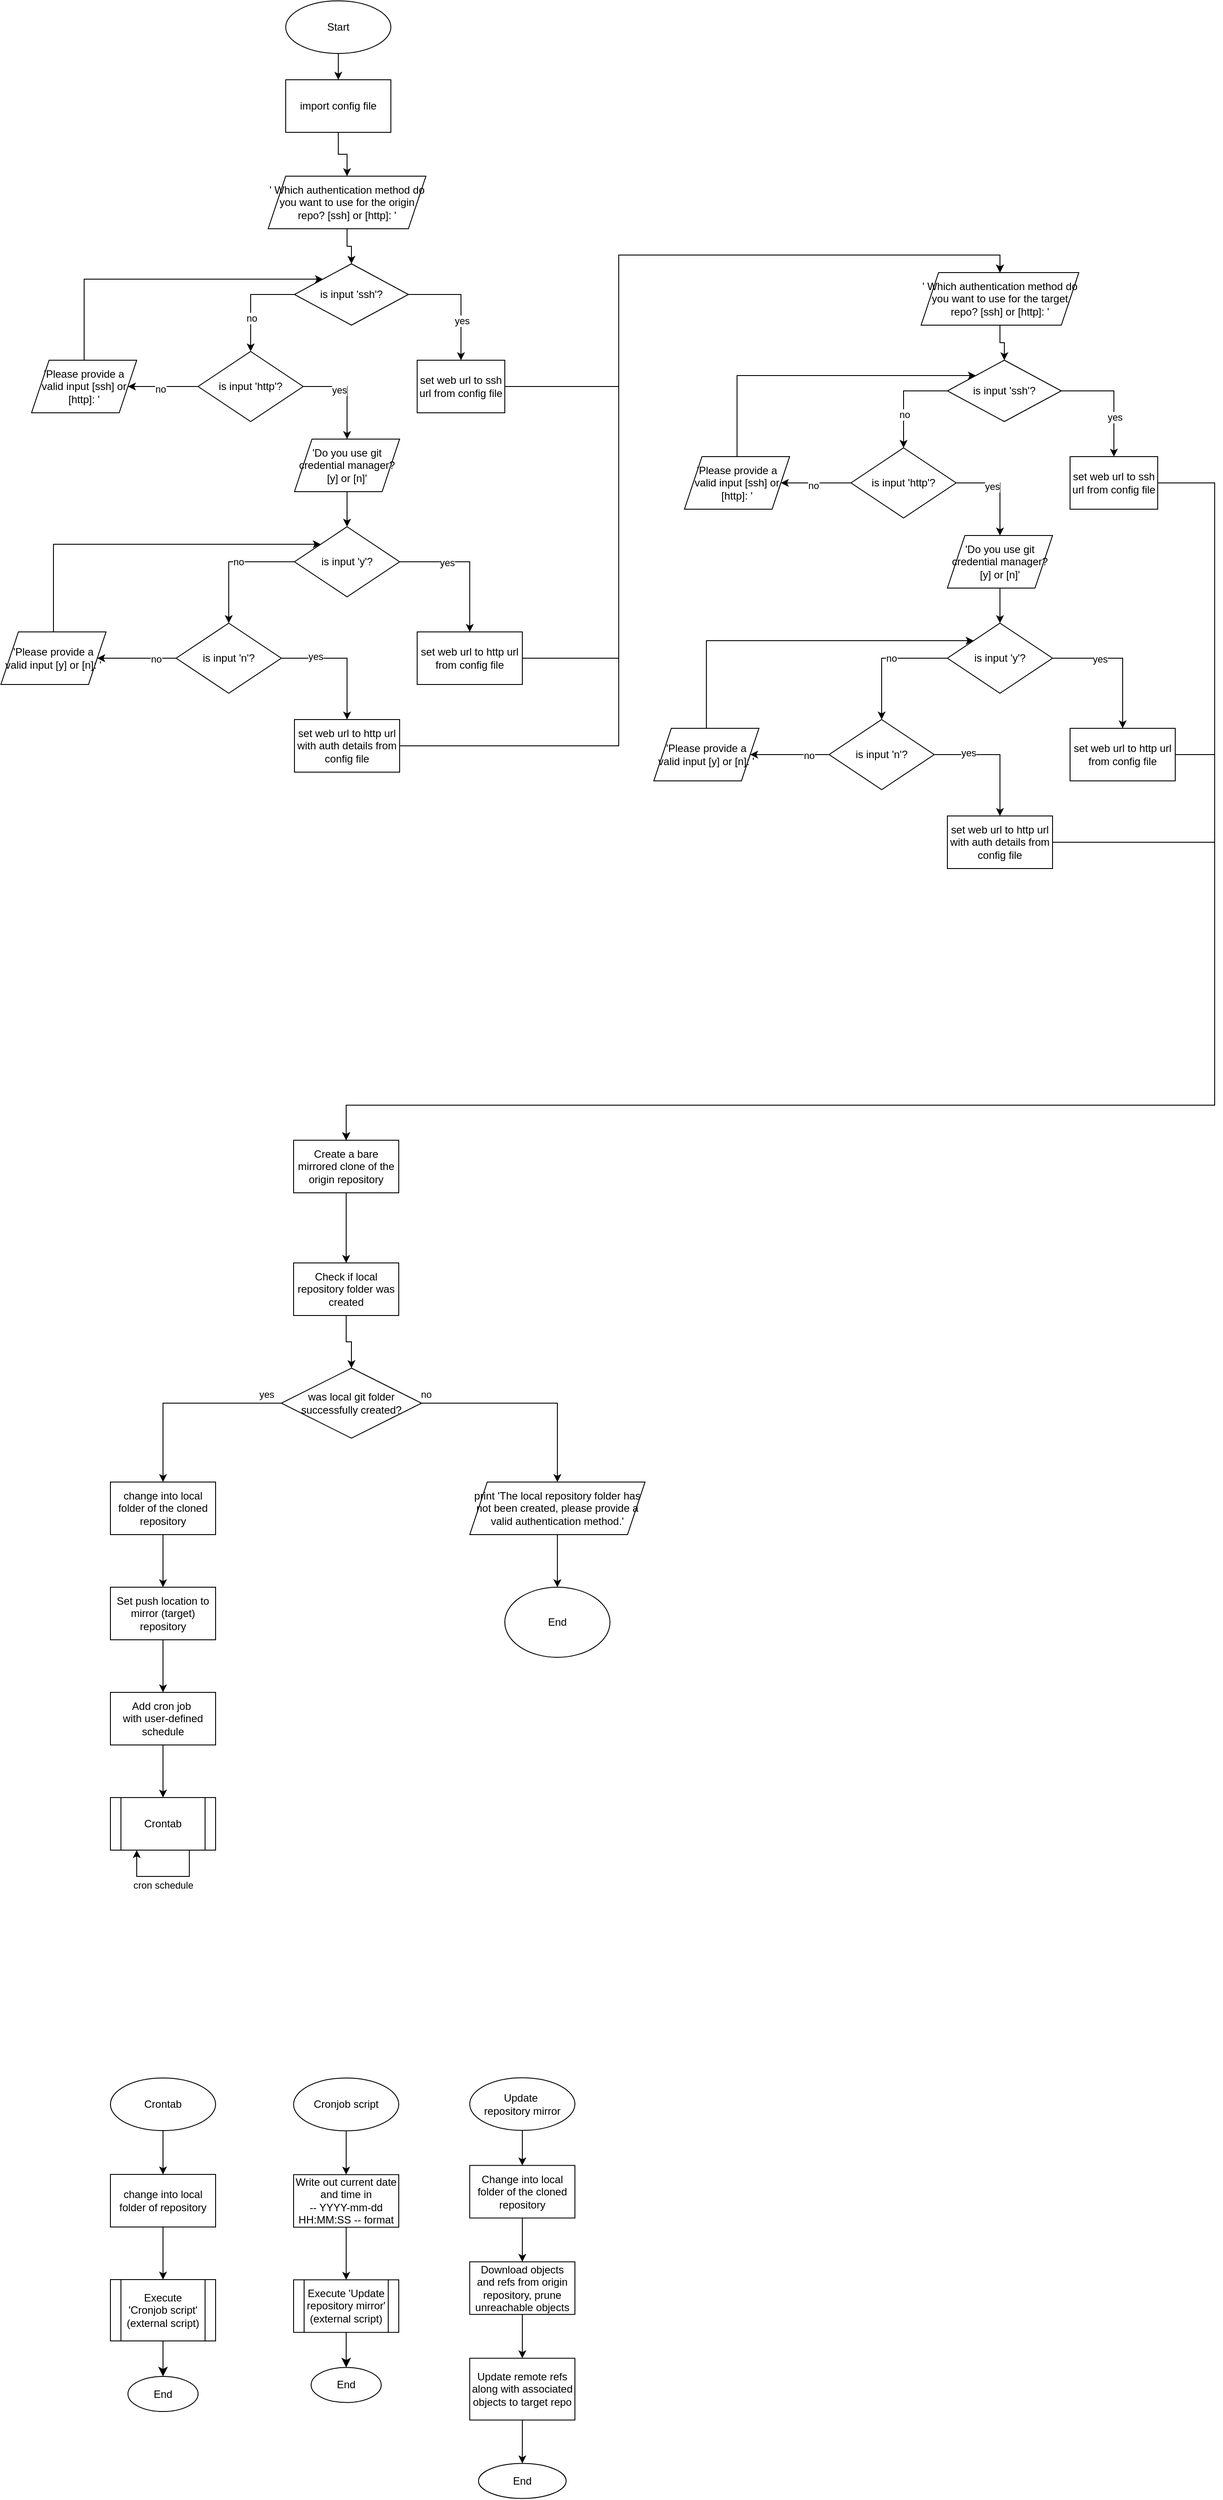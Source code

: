 <mxfile version="27.1.5">
  <diagram name="Page-1" id="1obYR7CRznuvn3wxZ2J3">
    <mxGraphModel dx="159" dy="668" grid="1" gridSize="10" guides="1" tooltips="1" connect="1" arrows="1" fold="1" page="1" pageScale="1" pageWidth="850" pageHeight="1100" math="0" shadow="0">
      <root>
        <mxCell id="0" />
        <mxCell id="1" parent="0" />
        <mxCell id="eQJna6UgWkJ4xnuHR7GS-49" value="" style="edgeStyle=orthogonalEdgeStyle;rounded=0;orthogonalLoop=1;jettySize=auto;html=1;" parent="1" source="v1fekIy8P3kQK3e0y9ms-1" target="eQJna6UgWkJ4xnuHR7GS-48" edge="1">
          <mxGeometry relative="1" as="geometry" />
        </mxCell>
        <mxCell id="v1fekIy8P3kQK3e0y9ms-1" value="Start" style="ellipse;whiteSpace=wrap;html=1;" parent="1" vertex="1">
          <mxGeometry x="1460" y="10" width="120" height="60" as="geometry" />
        </mxCell>
        <mxCell id="v1fekIy8P3kQK3e0y9ms-6" style="edgeStyle=orthogonalEdgeStyle;rounded=0;orthogonalLoop=1;jettySize=auto;html=1;entryX=0.5;entryY=0;entryDx=0;entryDy=0;" parent="1" source="v1fekIy8P3kQK3e0y9ms-7" target="v1fekIy8P3kQK3e0y9ms-44" edge="1">
          <mxGeometry relative="1" as="geometry">
            <mxPoint x="1730" y="2699.75" as="targetPoint" />
          </mxGeometry>
        </mxCell>
        <mxCell id="v1fekIy8P3kQK3e0y9ms-7" value="&lt;div&gt;Download objects&lt;/div&gt;&lt;div&gt;and refs from origin repository, prune unreachable objects&lt;/div&gt;" style="rounded=0;whiteSpace=wrap;html=1;" parent="1" vertex="1">
          <mxGeometry x="1670" y="2589.75" width="120" height="60" as="geometry" />
        </mxCell>
        <mxCell id="v1fekIy8P3kQK3e0y9ms-20" style="edgeStyle=orthogonalEdgeStyle;rounded=0;orthogonalLoop=1;jettySize=auto;html=1;exitX=1;exitY=0.5;exitDx=0;exitDy=0;entryX=0.5;entryY=0;entryDx=0;entryDy=0;" parent="1" source="v1fekIy8P3kQK3e0y9ms-24" target="eQJna6UgWkJ4xnuHR7GS-114" edge="1">
          <mxGeometry relative="1" as="geometry">
            <Array as="points">
              <mxPoint x="1770" y="1610" />
            </Array>
            <mxPoint x="1735" y="1680" as="targetPoint" />
          </mxGeometry>
        </mxCell>
        <mxCell id="v1fekIy8P3kQK3e0y9ms-21" value="no" style="edgeLabel;html=1;align=center;verticalAlign=middle;resizable=0;points=[];" parent="v1fekIy8P3kQK3e0y9ms-20" vertex="1" connectable="0">
          <mxGeometry x="0.183" y="-1" relative="1" as="geometry">
            <mxPoint x="-140" y="-11" as="offset" />
          </mxGeometry>
        </mxCell>
        <mxCell id="v1fekIy8P3kQK3e0y9ms-68" value="" style="edgeStyle=orthogonalEdgeStyle;rounded=0;orthogonalLoop=1;jettySize=auto;html=1;" parent="1" source="v1fekIy8P3kQK3e0y9ms-24" target="v1fekIy8P3kQK3e0y9ms-41" edge="1">
          <mxGeometry relative="1" as="geometry" />
        </mxCell>
        <mxCell id="eQJna6UgWkJ4xnuHR7GS-113" value="yes" style="edgeLabel;html=1;align=center;verticalAlign=middle;resizable=0;points=[];" parent="v1fekIy8P3kQK3e0y9ms-68" vertex="1" connectable="0">
          <mxGeometry x="-0.844" y="-2" relative="1" as="geometry">
            <mxPoint y="-8" as="offset" />
          </mxGeometry>
        </mxCell>
        <mxCell id="v1fekIy8P3kQK3e0y9ms-24" value="was local git folder successfully created?" style="rhombus;whiteSpace=wrap;html=1;" parent="1" vertex="1">
          <mxGeometry x="1455" y="1570" width="160" height="80" as="geometry" />
        </mxCell>
        <mxCell id="v1fekIy8P3kQK3e0y9ms-88" value="" style="edgeStyle=orthogonalEdgeStyle;rounded=0;orthogonalLoop=1;jettySize=auto;html=1;" parent="1" source="v1fekIy8P3kQK3e0y9ms-38" target="v1fekIy8P3kQK3e0y9ms-87" edge="1">
          <mxGeometry relative="1" as="geometry" />
        </mxCell>
        <mxCell id="v1fekIy8P3kQK3e0y9ms-38" value="Set push location to mirror (target) repository" style="rounded=0;whiteSpace=wrap;html=1;" parent="1" vertex="1">
          <mxGeometry x="1260" y="1820" width="120" height="60" as="geometry" />
        </mxCell>
        <mxCell id="v1fekIy8P3kQK3e0y9ms-40" style="edgeStyle=orthogonalEdgeStyle;rounded=0;orthogonalLoop=1;jettySize=auto;html=1;entryX=0.5;entryY=0;entryDx=0;entryDy=0;" parent="1" source="v1fekIy8P3kQK3e0y9ms-41" target="v1fekIy8P3kQK3e0y9ms-38" edge="1">
          <mxGeometry relative="1" as="geometry" />
        </mxCell>
        <mxCell id="v1fekIy8P3kQK3e0y9ms-41" value="change into local folder of the cloned repository" style="rounded=0;whiteSpace=wrap;html=1;" parent="1" vertex="1">
          <mxGeometry x="1260" y="1700" width="120" height="60" as="geometry" />
        </mxCell>
        <mxCell id="eQJna6UgWkJ4xnuHR7GS-135" value="" style="edgeStyle=orthogonalEdgeStyle;rounded=0;orthogonalLoop=1;jettySize=auto;html=1;" parent="1" source="v1fekIy8P3kQK3e0y9ms-44" target="v1fekIy8P3kQK3e0y9ms-98" edge="1">
          <mxGeometry relative="1" as="geometry" />
        </mxCell>
        <mxCell id="v1fekIy8P3kQK3e0y9ms-44" value="Update remote refs along with associated objects to target repo" style="rounded=0;whiteSpace=wrap;html=1;" parent="1" vertex="1">
          <mxGeometry x="1670" y="2699.75" width="120" height="70.5" as="geometry" />
        </mxCell>
        <mxCell id="v1fekIy8P3kQK3e0y9ms-54" value="End" style="ellipse;whiteSpace=wrap;html=1;" parent="1" vertex="1">
          <mxGeometry x="1710" y="1820" width="120" height="80" as="geometry" />
        </mxCell>
        <mxCell id="eQJna6UgWkJ4xnuHR7GS-109" style="edgeStyle=orthogonalEdgeStyle;rounded=0;orthogonalLoop=1;jettySize=auto;html=1;entryX=0.5;entryY=0;entryDx=0;entryDy=0;" parent="1" source="v1fekIy8P3kQK3e0y9ms-57" target="eQJna6UgWkJ4xnuHR7GS-108" edge="1">
          <mxGeometry relative="1" as="geometry" />
        </mxCell>
        <mxCell id="v1fekIy8P3kQK3e0y9ms-57" value="Create a bare mirrored clone of the origin repository" style="rounded=0;whiteSpace=wrap;html=1;" parent="1" vertex="1">
          <mxGeometry x="1469" y="1310" width="120" height="60" as="geometry" />
        </mxCell>
        <mxCell id="v1fekIy8P3kQK3e0y9ms-92" value="" style="edgeStyle=orthogonalEdgeStyle;rounded=0;orthogonalLoop=1;jettySize=auto;html=1;" parent="1" source="v1fekIy8P3kQK3e0y9ms-87" target="v1fekIy8P3kQK3e0y9ms-89" edge="1">
          <mxGeometry relative="1" as="geometry" />
        </mxCell>
        <mxCell id="v1fekIy8P3kQK3e0y9ms-87" value="&lt;div&gt;Add cron job&amp;nbsp;&lt;/div&gt;&lt;div&gt;with user-defined schedule&lt;/div&gt;" style="rounded=0;whiteSpace=wrap;html=1;" parent="1" vertex="1">
          <mxGeometry x="1260" y="1940" width="120" height="60" as="geometry" />
        </mxCell>
        <mxCell id="v1fekIy8P3kQK3e0y9ms-89" value="Crontab" style="shape=process;whiteSpace=wrap;html=1;backgroundOutline=1;" parent="1" vertex="1">
          <mxGeometry x="1260" y="2060" width="120" height="60" as="geometry" />
        </mxCell>
        <mxCell id="v1fekIy8P3kQK3e0y9ms-104" value="" style="edgeStyle=orthogonalEdgeStyle;rounded=0;orthogonalLoop=1;jettySize=auto;html=1;" parent="1" source="v1fekIy8P3kQK3e0y9ms-90" target="v1fekIy8P3kQK3e0y9ms-103" edge="1">
          <mxGeometry relative="1" as="geometry" />
        </mxCell>
        <mxCell id="v1fekIy8P3kQK3e0y9ms-90" value="Crontab" style="ellipse;whiteSpace=wrap;html=1;" parent="1" vertex="1">
          <mxGeometry x="1260" y="2380" width="120" height="60" as="geometry" />
        </mxCell>
        <mxCell id="v1fekIy8P3kQK3e0y9ms-96" style="edgeStyle=orthogonalEdgeStyle;rounded=0;orthogonalLoop=1;jettySize=auto;html=1;entryX=0.25;entryY=1;entryDx=0;entryDy=0;exitX=0.75;exitY=1;exitDx=0;exitDy=0;" parent="1" source="v1fekIy8P3kQK3e0y9ms-89" target="v1fekIy8P3kQK3e0y9ms-89" edge="1">
          <mxGeometry relative="1" as="geometry">
            <mxPoint x="1335" y="2120" as="sourcePoint" />
            <mxPoint x="1305" y="2120" as="targetPoint" />
            <Array as="points">
              <mxPoint x="1350" y="2150" />
              <mxPoint x="1290" y="2150" />
            </Array>
          </mxGeometry>
        </mxCell>
        <mxCell id="v1fekIy8P3kQK3e0y9ms-97" value="cron schedule" style="edgeLabel;html=1;align=center;verticalAlign=middle;resizable=0;points=[];" parent="v1fekIy8P3kQK3e0y9ms-96" vertex="1" connectable="0">
          <mxGeometry x="-0.065" y="-1" relative="1" as="geometry">
            <mxPoint x="-4" y="11" as="offset" />
          </mxGeometry>
        </mxCell>
        <mxCell id="v1fekIy8P3kQK3e0y9ms-98" value="End" style="ellipse;whiteSpace=wrap;html=1;" parent="1" vertex="1">
          <mxGeometry x="1680" y="2819.75" width="100" height="40" as="geometry" />
        </mxCell>
        <mxCell id="eQJna6UgWkJ4xnuHR7GS-117" value="" style="edgeStyle=orthogonalEdgeStyle;rounded=0;orthogonalLoop=1;jettySize=auto;html=1;" parent="1" source="v1fekIy8P3kQK3e0y9ms-103" target="eQJna6UgWkJ4xnuHR7GS-116" edge="1">
          <mxGeometry relative="1" as="geometry" />
        </mxCell>
        <mxCell id="v1fekIy8P3kQK3e0y9ms-103" value="change into local folder of repository" style="rounded=0;whiteSpace=wrap;html=1;" parent="1" vertex="1">
          <mxGeometry x="1260" y="2490" width="120" height="60" as="geometry" />
        </mxCell>
        <mxCell id="eQJna6UgWkJ4xnuHR7GS-37" value="" style="edgeStyle=orthogonalEdgeStyle;rounded=0;orthogonalLoop=1;jettySize=auto;html=1;" parent="1" source="eQJna6UgWkJ4xnuHR7GS-7" target="eQJna6UgWkJ4xnuHR7GS-9" edge="1">
          <mxGeometry relative="1" as="geometry" />
        </mxCell>
        <mxCell id="eQJna6UgWkJ4xnuHR7GS-7" value="&#39; Which authentication method do you want to use for the origin repo? [ssh] or [http]: &#39;" style="shape=parallelogram;perimeter=parallelogramPerimeter;whiteSpace=wrap;html=1;fixedSize=1;" parent="1" vertex="1">
          <mxGeometry x="1440" y="210" width="180" height="60" as="geometry" />
        </mxCell>
        <mxCell id="eQJna6UgWkJ4xnuHR7GS-12" style="edgeStyle=orthogonalEdgeStyle;rounded=0;orthogonalLoop=1;jettySize=auto;html=1;exitX=1;exitY=0.5;exitDx=0;exitDy=0;entryX=0.5;entryY=0;entryDx=0;entryDy=0;" parent="1" source="eQJna6UgWkJ4xnuHR7GS-9" target="eQJna6UgWkJ4xnuHR7GS-10" edge="1">
          <mxGeometry relative="1" as="geometry" />
        </mxCell>
        <mxCell id="eQJna6UgWkJ4xnuHR7GS-14" value="yes" style="edgeLabel;html=1;align=center;verticalAlign=middle;resizable=0;points=[];" parent="eQJna6UgWkJ4xnuHR7GS-12" vertex="1" connectable="0">
          <mxGeometry x="-0.119" relative="1" as="geometry">
            <mxPoint x="1" y="30" as="offset" />
          </mxGeometry>
        </mxCell>
        <mxCell id="eQJna6UgWkJ4xnuHR7GS-26" style="edgeStyle=orthogonalEdgeStyle;rounded=0;orthogonalLoop=1;jettySize=auto;html=1;exitX=0;exitY=0.5;exitDx=0;exitDy=0;entryX=0.5;entryY=0;entryDx=0;entryDy=0;" parent="1" source="eQJna6UgWkJ4xnuHR7GS-9" target="eQJna6UgWkJ4xnuHR7GS-38" edge="1">
          <mxGeometry relative="1" as="geometry">
            <mxPoint x="1405" y="420" as="targetPoint" />
          </mxGeometry>
        </mxCell>
        <mxCell id="eQJna6UgWkJ4xnuHR7GS-34" value="no" style="edgeLabel;html=1;align=center;verticalAlign=middle;resizable=0;points=[];" parent="eQJna6UgWkJ4xnuHR7GS-26" vertex="1" connectable="0">
          <mxGeometry x="0.339" y="1" relative="1" as="geometry">
            <mxPoint as="offset" />
          </mxGeometry>
        </mxCell>
        <mxCell id="eQJna6UgWkJ4xnuHR7GS-9" value="is input &#39;ssh&#39;?" style="rhombus;whiteSpace=wrap;html=1;" parent="1" vertex="1">
          <mxGeometry x="1470" y="310" width="130" height="70" as="geometry" />
        </mxCell>
        <mxCell id="eQJna6UgWkJ4xnuHR7GS-102" style="edgeStyle=orthogonalEdgeStyle;rounded=0;orthogonalLoop=1;jettySize=auto;html=1;entryX=0.5;entryY=0;entryDx=0;entryDy=0;" parent="1" source="eQJna6UgWkJ4xnuHR7GS-10" target="eQJna6UgWkJ4xnuHR7GS-72" edge="1">
          <mxGeometry relative="1" as="geometry">
            <Array as="points">
              <mxPoint x="1840" y="450" />
              <mxPoint x="1840" y="300" />
              <mxPoint x="2275" y="300" />
            </Array>
          </mxGeometry>
        </mxCell>
        <mxCell id="eQJna6UgWkJ4xnuHR7GS-10" value="set web url to ssh url from config file" style="rounded=0;whiteSpace=wrap;html=1;" parent="1" vertex="1">
          <mxGeometry x="1610" y="420" width="100" height="60" as="geometry" />
        </mxCell>
        <mxCell id="eQJna6UgWkJ4xnuHR7GS-44" value="" style="edgeStyle=orthogonalEdgeStyle;rounded=0;orthogonalLoop=1;jettySize=auto;html=1;exitX=1;exitY=0.5;exitDx=0;exitDy=0;" parent="1" source="eQJna6UgWkJ4xnuHR7GS-38" target="eQJna6UgWkJ4xnuHR7GS-43" edge="1">
          <mxGeometry relative="1" as="geometry" />
        </mxCell>
        <mxCell id="eQJna6UgWkJ4xnuHR7GS-45" value="yes" style="edgeLabel;html=1;align=center;verticalAlign=middle;resizable=0;points=[];" parent="eQJna6UgWkJ4xnuHR7GS-44" vertex="1" connectable="0">
          <mxGeometry x="-0.255" y="-4" relative="1" as="geometry">
            <mxPoint as="offset" />
          </mxGeometry>
        </mxCell>
        <mxCell id="eQJna6UgWkJ4xnuHR7GS-47" value="" style="edgeStyle=orthogonalEdgeStyle;rounded=0;orthogonalLoop=1;jettySize=auto;html=1;entryX=1;entryY=0.5;entryDx=0;entryDy=0;" parent="1" source="eQJna6UgWkJ4xnuHR7GS-38" target="eQJna6UgWkJ4xnuHR7GS-65" edge="1">
          <mxGeometry relative="1" as="geometry">
            <mxPoint x="1280" y="450" as="targetPoint" />
          </mxGeometry>
        </mxCell>
        <mxCell id="eQJna6UgWkJ4xnuHR7GS-51" value="no" style="edgeLabel;html=1;align=center;verticalAlign=middle;resizable=0;points=[];" parent="eQJna6UgWkJ4xnuHR7GS-47" vertex="1" connectable="0">
          <mxGeometry x="0.073" y="3" relative="1" as="geometry">
            <mxPoint as="offset" />
          </mxGeometry>
        </mxCell>
        <mxCell id="eQJna6UgWkJ4xnuHR7GS-38" value="is input &#39;http&#39;?" style="rhombus;whiteSpace=wrap;html=1;" parent="1" vertex="1">
          <mxGeometry x="1360" y="410" width="120" height="80" as="geometry" />
        </mxCell>
        <mxCell id="eQJna6UgWkJ4xnuHR7GS-53" value="" style="edgeStyle=orthogonalEdgeStyle;rounded=0;orthogonalLoop=1;jettySize=auto;html=1;" parent="1" source="eQJna6UgWkJ4xnuHR7GS-43" target="eQJna6UgWkJ4xnuHR7GS-52" edge="1">
          <mxGeometry relative="1" as="geometry" />
        </mxCell>
        <mxCell id="eQJna6UgWkJ4xnuHR7GS-43" value="&#39;Do you use git credential manager? [y] or [n]&#39;" style="shape=parallelogram;perimeter=parallelogramPerimeter;whiteSpace=wrap;html=1;fixedSize=1;" parent="1" vertex="1">
          <mxGeometry x="1470" y="510" width="120" height="60" as="geometry" />
        </mxCell>
        <mxCell id="eQJna6UgWkJ4xnuHR7GS-50" value="" style="edgeStyle=orthogonalEdgeStyle;rounded=0;orthogonalLoop=1;jettySize=auto;html=1;" parent="1" source="eQJna6UgWkJ4xnuHR7GS-48" target="eQJna6UgWkJ4xnuHR7GS-7" edge="1">
          <mxGeometry relative="1" as="geometry" />
        </mxCell>
        <mxCell id="eQJna6UgWkJ4xnuHR7GS-48" value="import config file" style="rounded=0;whiteSpace=wrap;html=1;" parent="1" vertex="1">
          <mxGeometry x="1460" y="100" width="120" height="60" as="geometry" />
        </mxCell>
        <mxCell id="eQJna6UgWkJ4xnuHR7GS-57" value="" style="edgeStyle=orthogonalEdgeStyle;rounded=0;orthogonalLoop=1;jettySize=auto;html=1;" parent="1" source="eQJna6UgWkJ4xnuHR7GS-52" target="eQJna6UgWkJ4xnuHR7GS-56" edge="1">
          <mxGeometry relative="1" as="geometry" />
        </mxCell>
        <mxCell id="eQJna6UgWkJ4xnuHR7GS-58" value="yes" style="edgeLabel;html=1;align=center;verticalAlign=middle;resizable=0;points=[];" parent="eQJna6UgWkJ4xnuHR7GS-57" vertex="1" connectable="0">
          <mxGeometry x="-0.323" y="-1" relative="1" as="geometry">
            <mxPoint as="offset" />
          </mxGeometry>
        </mxCell>
        <mxCell id="eQJna6UgWkJ4xnuHR7GS-60" value="" style="edgeStyle=orthogonalEdgeStyle;rounded=0;orthogonalLoop=1;jettySize=auto;html=1;" parent="1" source="eQJna6UgWkJ4xnuHR7GS-52" target="eQJna6UgWkJ4xnuHR7GS-59" edge="1">
          <mxGeometry relative="1" as="geometry" />
        </mxCell>
        <mxCell id="eQJna6UgWkJ4xnuHR7GS-61" value="no" style="edgeLabel;html=1;align=center;verticalAlign=middle;resizable=0;points=[];" parent="eQJna6UgWkJ4xnuHR7GS-60" vertex="1" connectable="0">
          <mxGeometry x="-0.113" relative="1" as="geometry">
            <mxPoint as="offset" />
          </mxGeometry>
        </mxCell>
        <mxCell id="eQJna6UgWkJ4xnuHR7GS-52" value="is input &#39;y&#39;?" style="rhombus;whiteSpace=wrap;html=1;" parent="1" vertex="1">
          <mxGeometry x="1470" y="610" width="120" height="80" as="geometry" />
        </mxCell>
        <mxCell id="eQJna6UgWkJ4xnuHR7GS-103" style="edgeStyle=orthogonalEdgeStyle;rounded=0;orthogonalLoop=1;jettySize=auto;html=1;entryX=0.5;entryY=0;entryDx=0;entryDy=0;" parent="1" source="eQJna6UgWkJ4xnuHR7GS-56" target="eQJna6UgWkJ4xnuHR7GS-72" edge="1">
          <mxGeometry relative="1" as="geometry">
            <mxPoint x="1900" y="360" as="targetPoint" />
            <Array as="points">
              <mxPoint x="1840" y="760" />
              <mxPoint x="1840" y="300" />
              <mxPoint x="2275" y="300" />
            </Array>
          </mxGeometry>
        </mxCell>
        <mxCell id="eQJna6UgWkJ4xnuHR7GS-56" value="set web url to http url from config file" style="whiteSpace=wrap;html=1;" parent="1" vertex="1">
          <mxGeometry x="1610" y="730" width="120" height="60" as="geometry" />
        </mxCell>
        <mxCell id="eQJna6UgWkJ4xnuHR7GS-63" value="" style="edgeStyle=orthogonalEdgeStyle;rounded=0;orthogonalLoop=1;jettySize=auto;html=1;" parent="1" source="eQJna6UgWkJ4xnuHR7GS-59" target="eQJna6UgWkJ4xnuHR7GS-62" edge="1">
          <mxGeometry relative="1" as="geometry" />
        </mxCell>
        <mxCell id="eQJna6UgWkJ4xnuHR7GS-64" value="yes" style="edgeLabel;html=1;align=center;verticalAlign=middle;resizable=0;points=[];" parent="eQJna6UgWkJ4xnuHR7GS-63" vertex="1" connectable="0">
          <mxGeometry x="-0.472" y="2" relative="1" as="geometry">
            <mxPoint as="offset" />
          </mxGeometry>
        </mxCell>
        <mxCell id="eQJna6UgWkJ4xnuHR7GS-68" value="" style="edgeStyle=orthogonalEdgeStyle;rounded=0;orthogonalLoop=1;jettySize=auto;html=1;" parent="1" source="eQJna6UgWkJ4xnuHR7GS-59" target="eQJna6UgWkJ4xnuHR7GS-67" edge="1">
          <mxGeometry relative="1" as="geometry" />
        </mxCell>
        <mxCell id="eQJna6UgWkJ4xnuHR7GS-69" value="no" style="edgeLabel;html=1;align=center;verticalAlign=middle;resizable=0;points=[];" parent="eQJna6UgWkJ4xnuHR7GS-68" vertex="1" connectable="0">
          <mxGeometry x="-0.475" y="1" relative="1" as="geometry">
            <mxPoint as="offset" />
          </mxGeometry>
        </mxCell>
        <mxCell id="eQJna6UgWkJ4xnuHR7GS-59" value="is input &#39;n&#39;?" style="rhombus;whiteSpace=wrap;html=1;" parent="1" vertex="1">
          <mxGeometry x="1335" y="720" width="120" height="80" as="geometry" />
        </mxCell>
        <mxCell id="eQJna6UgWkJ4xnuHR7GS-104" style="edgeStyle=orthogonalEdgeStyle;rounded=0;orthogonalLoop=1;jettySize=auto;html=1;entryX=0.5;entryY=0;entryDx=0;entryDy=0;" parent="1" source="eQJna6UgWkJ4xnuHR7GS-62" target="eQJna6UgWkJ4xnuHR7GS-72" edge="1">
          <mxGeometry relative="1" as="geometry">
            <Array as="points">
              <mxPoint x="1840" y="860" />
              <mxPoint x="1840" y="300" />
              <mxPoint x="2275" y="300" />
            </Array>
          </mxGeometry>
        </mxCell>
        <mxCell id="eQJna6UgWkJ4xnuHR7GS-62" value="&lt;br&gt;set web url to http url with auth details from config file&lt;div&gt;&lt;br&gt;&lt;/div&gt;" style="whiteSpace=wrap;html=1;" parent="1" vertex="1">
          <mxGeometry x="1470" y="830" width="120" height="60" as="geometry" />
        </mxCell>
        <mxCell id="eQJna6UgWkJ4xnuHR7GS-66" style="edgeStyle=orthogonalEdgeStyle;rounded=0;orthogonalLoop=1;jettySize=auto;html=1;entryX=0;entryY=0;entryDx=0;entryDy=0;" parent="1" source="eQJna6UgWkJ4xnuHR7GS-65" target="eQJna6UgWkJ4xnuHR7GS-9" edge="1">
          <mxGeometry relative="1" as="geometry">
            <Array as="points">
              <mxPoint x="1230" y="328" />
            </Array>
          </mxGeometry>
        </mxCell>
        <mxCell id="eQJna6UgWkJ4xnuHR7GS-65" value="&#39;Please provide a valid input [ssh] or [http]: &#39;" style="shape=parallelogram;perimeter=parallelogramPerimeter;whiteSpace=wrap;html=1;fixedSize=1;" parent="1" vertex="1">
          <mxGeometry x="1170" y="420" width="120" height="60" as="geometry" />
        </mxCell>
        <mxCell id="eQJna6UgWkJ4xnuHR7GS-70" style="edgeStyle=orthogonalEdgeStyle;rounded=0;orthogonalLoop=1;jettySize=auto;html=1;entryX=0;entryY=0;entryDx=0;entryDy=0;" parent="1" source="eQJna6UgWkJ4xnuHR7GS-67" target="eQJna6UgWkJ4xnuHR7GS-52" edge="1">
          <mxGeometry relative="1" as="geometry">
            <Array as="points">
              <mxPoint x="1195" y="630" />
            </Array>
          </mxGeometry>
        </mxCell>
        <mxCell id="eQJna6UgWkJ4xnuHR7GS-67" value="&#39;Please provide a valid input [y] or [n]: &#39;" style="shape=parallelogram;perimeter=parallelogramPerimeter;whiteSpace=wrap;html=1;fixedSize=1;" parent="1" vertex="1">
          <mxGeometry x="1135" y="730" width="120" height="60" as="geometry" />
        </mxCell>
        <mxCell id="eQJna6UgWkJ4xnuHR7GS-71" value="" style="edgeStyle=orthogonalEdgeStyle;rounded=0;orthogonalLoop=1;jettySize=auto;html=1;" parent="1" source="eQJna6UgWkJ4xnuHR7GS-72" target="eQJna6UgWkJ4xnuHR7GS-77" edge="1">
          <mxGeometry relative="1" as="geometry" />
        </mxCell>
        <mxCell id="eQJna6UgWkJ4xnuHR7GS-72" value="&#39; Which authentication method do you want to use for the target repo? [ssh] or [http]: &#39;" style="shape=parallelogram;perimeter=parallelogramPerimeter;whiteSpace=wrap;html=1;fixedSize=1;" parent="1" vertex="1">
          <mxGeometry x="2185" y="320" width="180" height="60" as="geometry" />
        </mxCell>
        <mxCell id="eQJna6UgWkJ4xnuHR7GS-73" style="edgeStyle=orthogonalEdgeStyle;rounded=0;orthogonalLoop=1;jettySize=auto;html=1;exitX=1;exitY=0.5;exitDx=0;exitDy=0;entryX=0.5;entryY=0;entryDx=0;entryDy=0;" parent="1" source="eQJna6UgWkJ4xnuHR7GS-77" target="eQJna6UgWkJ4xnuHR7GS-78" edge="1">
          <mxGeometry relative="1" as="geometry" />
        </mxCell>
        <mxCell id="eQJna6UgWkJ4xnuHR7GS-74" value="yes" style="edgeLabel;html=1;align=center;verticalAlign=middle;resizable=0;points=[];" parent="eQJna6UgWkJ4xnuHR7GS-73" vertex="1" connectable="0">
          <mxGeometry x="-0.119" relative="1" as="geometry">
            <mxPoint x="1" y="30" as="offset" />
          </mxGeometry>
        </mxCell>
        <mxCell id="eQJna6UgWkJ4xnuHR7GS-75" style="edgeStyle=orthogonalEdgeStyle;rounded=0;orthogonalLoop=1;jettySize=auto;html=1;exitX=0;exitY=0.5;exitDx=0;exitDy=0;entryX=0.5;entryY=0;entryDx=0;entryDy=0;" parent="1" source="eQJna6UgWkJ4xnuHR7GS-77" target="eQJna6UgWkJ4xnuHR7GS-83" edge="1">
          <mxGeometry relative="1" as="geometry">
            <mxPoint x="2150" y="530" as="targetPoint" />
          </mxGeometry>
        </mxCell>
        <mxCell id="eQJna6UgWkJ4xnuHR7GS-76" value="no" style="edgeLabel;html=1;align=center;verticalAlign=middle;resizable=0;points=[];" parent="eQJna6UgWkJ4xnuHR7GS-75" vertex="1" connectable="0">
          <mxGeometry x="0.339" y="1" relative="1" as="geometry">
            <mxPoint as="offset" />
          </mxGeometry>
        </mxCell>
        <mxCell id="eQJna6UgWkJ4xnuHR7GS-77" value="is input &#39;ssh&#39;?" style="rhombus;whiteSpace=wrap;html=1;" parent="1" vertex="1">
          <mxGeometry x="2215" y="420" width="130" height="70" as="geometry" />
        </mxCell>
        <mxCell id="eQJna6UgWkJ4xnuHR7GS-105" style="edgeStyle=orthogonalEdgeStyle;rounded=0;orthogonalLoop=1;jettySize=auto;html=1;" parent="1" source="eQJna6UgWkJ4xnuHR7GS-78" target="v1fekIy8P3kQK3e0y9ms-57" edge="1">
          <mxGeometry relative="1" as="geometry">
            <Array as="points">
              <mxPoint x="2520" y="560" />
              <mxPoint x="2520" y="1270" />
              <mxPoint x="1529" y="1270" />
            </Array>
          </mxGeometry>
        </mxCell>
        <mxCell id="eQJna6UgWkJ4xnuHR7GS-78" value="set web url to ssh url from config file" style="rounded=0;whiteSpace=wrap;html=1;" parent="1" vertex="1">
          <mxGeometry x="2355" y="530" width="100" height="60" as="geometry" />
        </mxCell>
        <mxCell id="eQJna6UgWkJ4xnuHR7GS-79" value="" style="edgeStyle=orthogonalEdgeStyle;rounded=0;orthogonalLoop=1;jettySize=auto;html=1;exitX=1;exitY=0.5;exitDx=0;exitDy=0;" parent="1" source="eQJna6UgWkJ4xnuHR7GS-83" target="eQJna6UgWkJ4xnuHR7GS-85" edge="1">
          <mxGeometry relative="1" as="geometry" />
        </mxCell>
        <mxCell id="eQJna6UgWkJ4xnuHR7GS-80" value="yes" style="edgeLabel;html=1;align=center;verticalAlign=middle;resizable=0;points=[];" parent="eQJna6UgWkJ4xnuHR7GS-79" vertex="1" connectable="0">
          <mxGeometry x="-0.255" y="-4" relative="1" as="geometry">
            <mxPoint as="offset" />
          </mxGeometry>
        </mxCell>
        <mxCell id="eQJna6UgWkJ4xnuHR7GS-81" value="" style="edgeStyle=orthogonalEdgeStyle;rounded=0;orthogonalLoop=1;jettySize=auto;html=1;entryX=1;entryY=0.5;entryDx=0;entryDy=0;" parent="1" source="eQJna6UgWkJ4xnuHR7GS-83" target="eQJna6UgWkJ4xnuHR7GS-99" edge="1">
          <mxGeometry relative="1" as="geometry">
            <mxPoint x="2025" y="560" as="targetPoint" />
          </mxGeometry>
        </mxCell>
        <mxCell id="eQJna6UgWkJ4xnuHR7GS-82" value="no" style="edgeLabel;html=1;align=center;verticalAlign=middle;resizable=0;points=[];" parent="eQJna6UgWkJ4xnuHR7GS-81" vertex="1" connectable="0">
          <mxGeometry x="0.073" y="3" relative="1" as="geometry">
            <mxPoint as="offset" />
          </mxGeometry>
        </mxCell>
        <mxCell id="eQJna6UgWkJ4xnuHR7GS-83" value="is input &#39;http&#39;?" style="rhombus;whiteSpace=wrap;html=1;" parent="1" vertex="1">
          <mxGeometry x="2105" y="520" width="120" height="80" as="geometry" />
        </mxCell>
        <mxCell id="eQJna6UgWkJ4xnuHR7GS-84" value="" style="edgeStyle=orthogonalEdgeStyle;rounded=0;orthogonalLoop=1;jettySize=auto;html=1;" parent="1" source="eQJna6UgWkJ4xnuHR7GS-85" target="eQJna6UgWkJ4xnuHR7GS-90" edge="1">
          <mxGeometry relative="1" as="geometry" />
        </mxCell>
        <mxCell id="eQJna6UgWkJ4xnuHR7GS-85" value="&#39;Do you use git credential manager? [y] or [n]&#39;" style="shape=parallelogram;perimeter=parallelogramPerimeter;whiteSpace=wrap;html=1;fixedSize=1;" parent="1" vertex="1">
          <mxGeometry x="2215" y="620" width="120" height="60" as="geometry" />
        </mxCell>
        <mxCell id="eQJna6UgWkJ4xnuHR7GS-86" value="" style="edgeStyle=orthogonalEdgeStyle;rounded=0;orthogonalLoop=1;jettySize=auto;html=1;" parent="1" source="eQJna6UgWkJ4xnuHR7GS-90" target="eQJna6UgWkJ4xnuHR7GS-91" edge="1">
          <mxGeometry relative="1" as="geometry" />
        </mxCell>
        <mxCell id="eQJna6UgWkJ4xnuHR7GS-87" value="yes" style="edgeLabel;html=1;align=center;verticalAlign=middle;resizable=0;points=[];" parent="eQJna6UgWkJ4xnuHR7GS-86" vertex="1" connectable="0">
          <mxGeometry x="-0.323" y="-1" relative="1" as="geometry">
            <mxPoint as="offset" />
          </mxGeometry>
        </mxCell>
        <mxCell id="eQJna6UgWkJ4xnuHR7GS-88" value="" style="edgeStyle=orthogonalEdgeStyle;rounded=0;orthogonalLoop=1;jettySize=auto;html=1;" parent="1" source="eQJna6UgWkJ4xnuHR7GS-90" target="eQJna6UgWkJ4xnuHR7GS-96" edge="1">
          <mxGeometry relative="1" as="geometry" />
        </mxCell>
        <mxCell id="eQJna6UgWkJ4xnuHR7GS-89" value="no" style="edgeLabel;html=1;align=center;verticalAlign=middle;resizable=0;points=[];" parent="eQJna6UgWkJ4xnuHR7GS-88" vertex="1" connectable="0">
          <mxGeometry x="-0.113" relative="1" as="geometry">
            <mxPoint as="offset" />
          </mxGeometry>
        </mxCell>
        <mxCell id="eQJna6UgWkJ4xnuHR7GS-90" value="is input &#39;y&#39;?" style="rhombus;whiteSpace=wrap;html=1;" parent="1" vertex="1">
          <mxGeometry x="2215" y="720" width="120" height="80" as="geometry" />
        </mxCell>
        <mxCell id="eQJna6UgWkJ4xnuHR7GS-106" style="edgeStyle=orthogonalEdgeStyle;rounded=0;orthogonalLoop=1;jettySize=auto;html=1;entryX=0.5;entryY=0;entryDx=0;entryDy=0;" parent="1" source="eQJna6UgWkJ4xnuHR7GS-91" target="v1fekIy8P3kQK3e0y9ms-57" edge="1">
          <mxGeometry relative="1" as="geometry">
            <mxPoint x="1580" y="1340" as="targetPoint" />
            <Array as="points">
              <mxPoint x="2520" y="870" />
              <mxPoint x="2520" y="1270" />
              <mxPoint x="1529" y="1270" />
            </Array>
          </mxGeometry>
        </mxCell>
        <mxCell id="eQJna6UgWkJ4xnuHR7GS-91" value="set web url to http url from config file" style="whiteSpace=wrap;html=1;" parent="1" vertex="1">
          <mxGeometry x="2355" y="840" width="120" height="60" as="geometry" />
        </mxCell>
        <mxCell id="eQJna6UgWkJ4xnuHR7GS-92" value="" style="edgeStyle=orthogonalEdgeStyle;rounded=0;orthogonalLoop=1;jettySize=auto;html=1;" parent="1" source="eQJna6UgWkJ4xnuHR7GS-96" target="eQJna6UgWkJ4xnuHR7GS-97" edge="1">
          <mxGeometry relative="1" as="geometry" />
        </mxCell>
        <mxCell id="eQJna6UgWkJ4xnuHR7GS-93" value="yes" style="edgeLabel;html=1;align=center;verticalAlign=middle;resizable=0;points=[];" parent="eQJna6UgWkJ4xnuHR7GS-92" vertex="1" connectable="0">
          <mxGeometry x="-0.472" y="2" relative="1" as="geometry">
            <mxPoint as="offset" />
          </mxGeometry>
        </mxCell>
        <mxCell id="eQJna6UgWkJ4xnuHR7GS-94" value="" style="edgeStyle=orthogonalEdgeStyle;rounded=0;orthogonalLoop=1;jettySize=auto;html=1;" parent="1" source="eQJna6UgWkJ4xnuHR7GS-96" target="eQJna6UgWkJ4xnuHR7GS-101" edge="1">
          <mxGeometry relative="1" as="geometry" />
        </mxCell>
        <mxCell id="eQJna6UgWkJ4xnuHR7GS-95" value="no" style="edgeLabel;html=1;align=center;verticalAlign=middle;resizable=0;points=[];" parent="eQJna6UgWkJ4xnuHR7GS-94" vertex="1" connectable="0">
          <mxGeometry x="-0.475" y="1" relative="1" as="geometry">
            <mxPoint as="offset" />
          </mxGeometry>
        </mxCell>
        <mxCell id="eQJna6UgWkJ4xnuHR7GS-96" value="is input &#39;n&#39;?" style="rhombus;whiteSpace=wrap;html=1;" parent="1" vertex="1">
          <mxGeometry x="2080" y="830" width="120" height="80" as="geometry" />
        </mxCell>
        <mxCell id="eQJna6UgWkJ4xnuHR7GS-107" style="edgeStyle=orthogonalEdgeStyle;rounded=0;orthogonalLoop=1;jettySize=auto;html=1;entryX=0.5;entryY=0;entryDx=0;entryDy=0;" parent="1" source="eQJna6UgWkJ4xnuHR7GS-97" target="v1fekIy8P3kQK3e0y9ms-57" edge="1">
          <mxGeometry relative="1" as="geometry">
            <mxPoint x="1470" y="1210" as="targetPoint" />
            <Array as="points">
              <mxPoint x="2520" y="970" />
              <mxPoint x="2520" y="1270" />
              <mxPoint x="1529" y="1270" />
            </Array>
          </mxGeometry>
        </mxCell>
        <mxCell id="eQJna6UgWkJ4xnuHR7GS-97" value="&lt;br&gt;set web url to http url with auth details from config file&lt;div&gt;&lt;br&gt;&lt;/div&gt;" style="whiteSpace=wrap;html=1;" parent="1" vertex="1">
          <mxGeometry x="2215" y="940" width="120" height="60" as="geometry" />
        </mxCell>
        <mxCell id="eQJna6UgWkJ4xnuHR7GS-98" style="edgeStyle=orthogonalEdgeStyle;rounded=0;orthogonalLoop=1;jettySize=auto;html=1;entryX=0;entryY=0;entryDx=0;entryDy=0;" parent="1" source="eQJna6UgWkJ4xnuHR7GS-99" target="eQJna6UgWkJ4xnuHR7GS-77" edge="1">
          <mxGeometry relative="1" as="geometry">
            <Array as="points">
              <mxPoint x="1975" y="438" />
            </Array>
          </mxGeometry>
        </mxCell>
        <mxCell id="eQJna6UgWkJ4xnuHR7GS-99" value="&#39;Please provide a valid input [ssh] or [http]: &#39;" style="shape=parallelogram;perimeter=parallelogramPerimeter;whiteSpace=wrap;html=1;fixedSize=1;" parent="1" vertex="1">
          <mxGeometry x="1915" y="530" width="120" height="60" as="geometry" />
        </mxCell>
        <mxCell id="eQJna6UgWkJ4xnuHR7GS-100" style="edgeStyle=orthogonalEdgeStyle;rounded=0;orthogonalLoop=1;jettySize=auto;html=1;entryX=0;entryY=0;entryDx=0;entryDy=0;" parent="1" source="eQJna6UgWkJ4xnuHR7GS-101" target="eQJna6UgWkJ4xnuHR7GS-90" edge="1">
          <mxGeometry relative="1" as="geometry">
            <Array as="points">
              <mxPoint x="1940" y="740" />
            </Array>
          </mxGeometry>
        </mxCell>
        <mxCell id="eQJna6UgWkJ4xnuHR7GS-101" value="&#39;Please provide a valid input [y] or [n]: &#39;" style="shape=parallelogram;perimeter=parallelogramPerimeter;whiteSpace=wrap;html=1;fixedSize=1;" parent="1" vertex="1">
          <mxGeometry x="1880" y="840" width="120" height="60" as="geometry" />
        </mxCell>
        <mxCell id="eQJna6UgWkJ4xnuHR7GS-110" style="edgeStyle=orthogonalEdgeStyle;rounded=0;orthogonalLoop=1;jettySize=auto;html=1;entryX=0.5;entryY=0;entryDx=0;entryDy=0;" parent="1" source="eQJna6UgWkJ4xnuHR7GS-108" target="v1fekIy8P3kQK3e0y9ms-24" edge="1">
          <mxGeometry relative="1" as="geometry" />
        </mxCell>
        <mxCell id="eQJna6UgWkJ4xnuHR7GS-108" value="Check if local repository folder was created" style="rounded=0;whiteSpace=wrap;html=1;" parent="1" vertex="1">
          <mxGeometry x="1469" y="1450" width="120" height="60" as="geometry" />
        </mxCell>
        <mxCell id="eQJna6UgWkJ4xnuHR7GS-115" value="" style="edgeStyle=orthogonalEdgeStyle;rounded=0;orthogonalLoop=1;jettySize=auto;html=1;" parent="1" source="eQJna6UgWkJ4xnuHR7GS-114" target="v1fekIy8P3kQK3e0y9ms-54" edge="1">
          <mxGeometry relative="1" as="geometry" />
        </mxCell>
        <mxCell id="eQJna6UgWkJ4xnuHR7GS-114" value="print &#39;The local repository folder has not been created, please provide a valid authentication method.&#39;" style="shape=parallelogram;perimeter=parallelogramPerimeter;whiteSpace=wrap;html=1;fixedSize=1;" parent="1" vertex="1">
          <mxGeometry x="1670" y="1700" width="200" height="60" as="geometry" />
        </mxCell>
        <mxCell id="WMxotARha8ibP_qnLm_G-2" value="" style="edgeStyle=none;curved=1;rounded=0;orthogonalLoop=1;jettySize=auto;html=1;fontSize=12;startSize=8;endSize=8;" edge="1" parent="1" source="eQJna6UgWkJ4xnuHR7GS-116" target="WMxotARha8ibP_qnLm_G-1">
          <mxGeometry relative="1" as="geometry" />
        </mxCell>
        <mxCell id="eQJna6UgWkJ4xnuHR7GS-116" value="&lt;div&gt;Execute&lt;/div&gt;&lt;div&gt;&#39;Cronjob script&#39; (external script)&lt;/div&gt;" style="shape=process;whiteSpace=wrap;html=1;backgroundOutline=1;rounded=0;" parent="1" vertex="1">
          <mxGeometry x="1260" y="2610" width="120" height="70" as="geometry" />
        </mxCell>
        <mxCell id="eQJna6UgWkJ4xnuHR7GS-127" value="" style="edgeStyle=orthogonalEdgeStyle;rounded=0;orthogonalLoop=1;jettySize=auto;html=1;" parent="1" source="eQJna6UgWkJ4xnuHR7GS-124" target="eQJna6UgWkJ4xnuHR7GS-126" edge="1">
          <mxGeometry relative="1" as="geometry" />
        </mxCell>
        <mxCell id="eQJna6UgWkJ4xnuHR7GS-124" value="Cronjob script" style="ellipse;whiteSpace=wrap;html=1;" parent="1" vertex="1">
          <mxGeometry x="1469" y="2380" width="120" height="60.25" as="geometry" />
        </mxCell>
        <mxCell id="eQJna6UgWkJ4xnuHR7GS-129" value="" style="edgeStyle=orthogonalEdgeStyle;rounded=0;orthogonalLoop=1;jettySize=auto;html=1;" parent="1" source="eQJna6UgWkJ4xnuHR7GS-126" target="eQJna6UgWkJ4xnuHR7GS-128" edge="1">
          <mxGeometry relative="1" as="geometry" />
        </mxCell>
        <mxCell id="eQJna6UgWkJ4xnuHR7GS-126" value="&lt;div&gt;Write out current date and time in&lt;/div&gt;&lt;div&gt;-- YYYY-mm-dd HH:MM:SS -- format&lt;/div&gt;" style="whiteSpace=wrap;html=1;" parent="1" vertex="1">
          <mxGeometry x="1469" y="2490.25" width="120" height="60" as="geometry" />
        </mxCell>
        <mxCell id="WMxotARha8ibP_qnLm_G-4" value="" style="edgeStyle=none;curved=1;rounded=0;orthogonalLoop=1;jettySize=auto;html=1;fontSize=12;startSize=8;endSize=8;" edge="1" parent="1" source="eQJna6UgWkJ4xnuHR7GS-128" target="WMxotARha8ibP_qnLm_G-3">
          <mxGeometry relative="1" as="geometry" />
        </mxCell>
        <mxCell id="eQJna6UgWkJ4xnuHR7GS-128" value="Execute &#39;Update repository mirror&#39; (external script)" style="shape=process;whiteSpace=wrap;html=1;backgroundOutline=1;" parent="1" vertex="1">
          <mxGeometry x="1469" y="2610.25" width="120" height="60" as="geometry" />
        </mxCell>
        <mxCell id="eQJna6UgWkJ4xnuHR7GS-133" value="" style="edgeStyle=orthogonalEdgeStyle;rounded=0;orthogonalLoop=1;jettySize=auto;html=1;" parent="1" source="eQJna6UgWkJ4xnuHR7GS-130" target="eQJna6UgWkJ4xnuHR7GS-132" edge="1">
          <mxGeometry relative="1" as="geometry" />
        </mxCell>
        <mxCell id="eQJna6UgWkJ4xnuHR7GS-130" value="&lt;div&gt;Update&amp;nbsp;&lt;/div&gt;&lt;div&gt;repository mirror&lt;/div&gt;" style="ellipse;whiteSpace=wrap;html=1;" parent="1" vertex="1">
          <mxGeometry x="1670" y="2379.75" width="120" height="60" as="geometry" />
        </mxCell>
        <mxCell id="eQJna6UgWkJ4xnuHR7GS-134" value="" style="edgeStyle=orthogonalEdgeStyle;rounded=0;orthogonalLoop=1;jettySize=auto;html=1;" parent="1" source="eQJna6UgWkJ4xnuHR7GS-132" target="v1fekIy8P3kQK3e0y9ms-7" edge="1">
          <mxGeometry relative="1" as="geometry" />
        </mxCell>
        <mxCell id="eQJna6UgWkJ4xnuHR7GS-132" value="Change into local folder of the cloned repository" style="whiteSpace=wrap;html=1;" parent="1" vertex="1">
          <mxGeometry x="1670" y="2479.75" width="120" height="60" as="geometry" />
        </mxCell>
        <mxCell id="WMxotARha8ibP_qnLm_G-1" value="End" style="ellipse;whiteSpace=wrap;html=1;rounded=0;" vertex="1" parent="1">
          <mxGeometry x="1280" y="2720.5" width="80" height="40" as="geometry" />
        </mxCell>
        <mxCell id="WMxotARha8ibP_qnLm_G-3" value="End" style="ellipse;whiteSpace=wrap;html=1;" vertex="1" parent="1">
          <mxGeometry x="1489" y="2710.25" width="80" height="40" as="geometry" />
        </mxCell>
      </root>
    </mxGraphModel>
  </diagram>
</mxfile>
